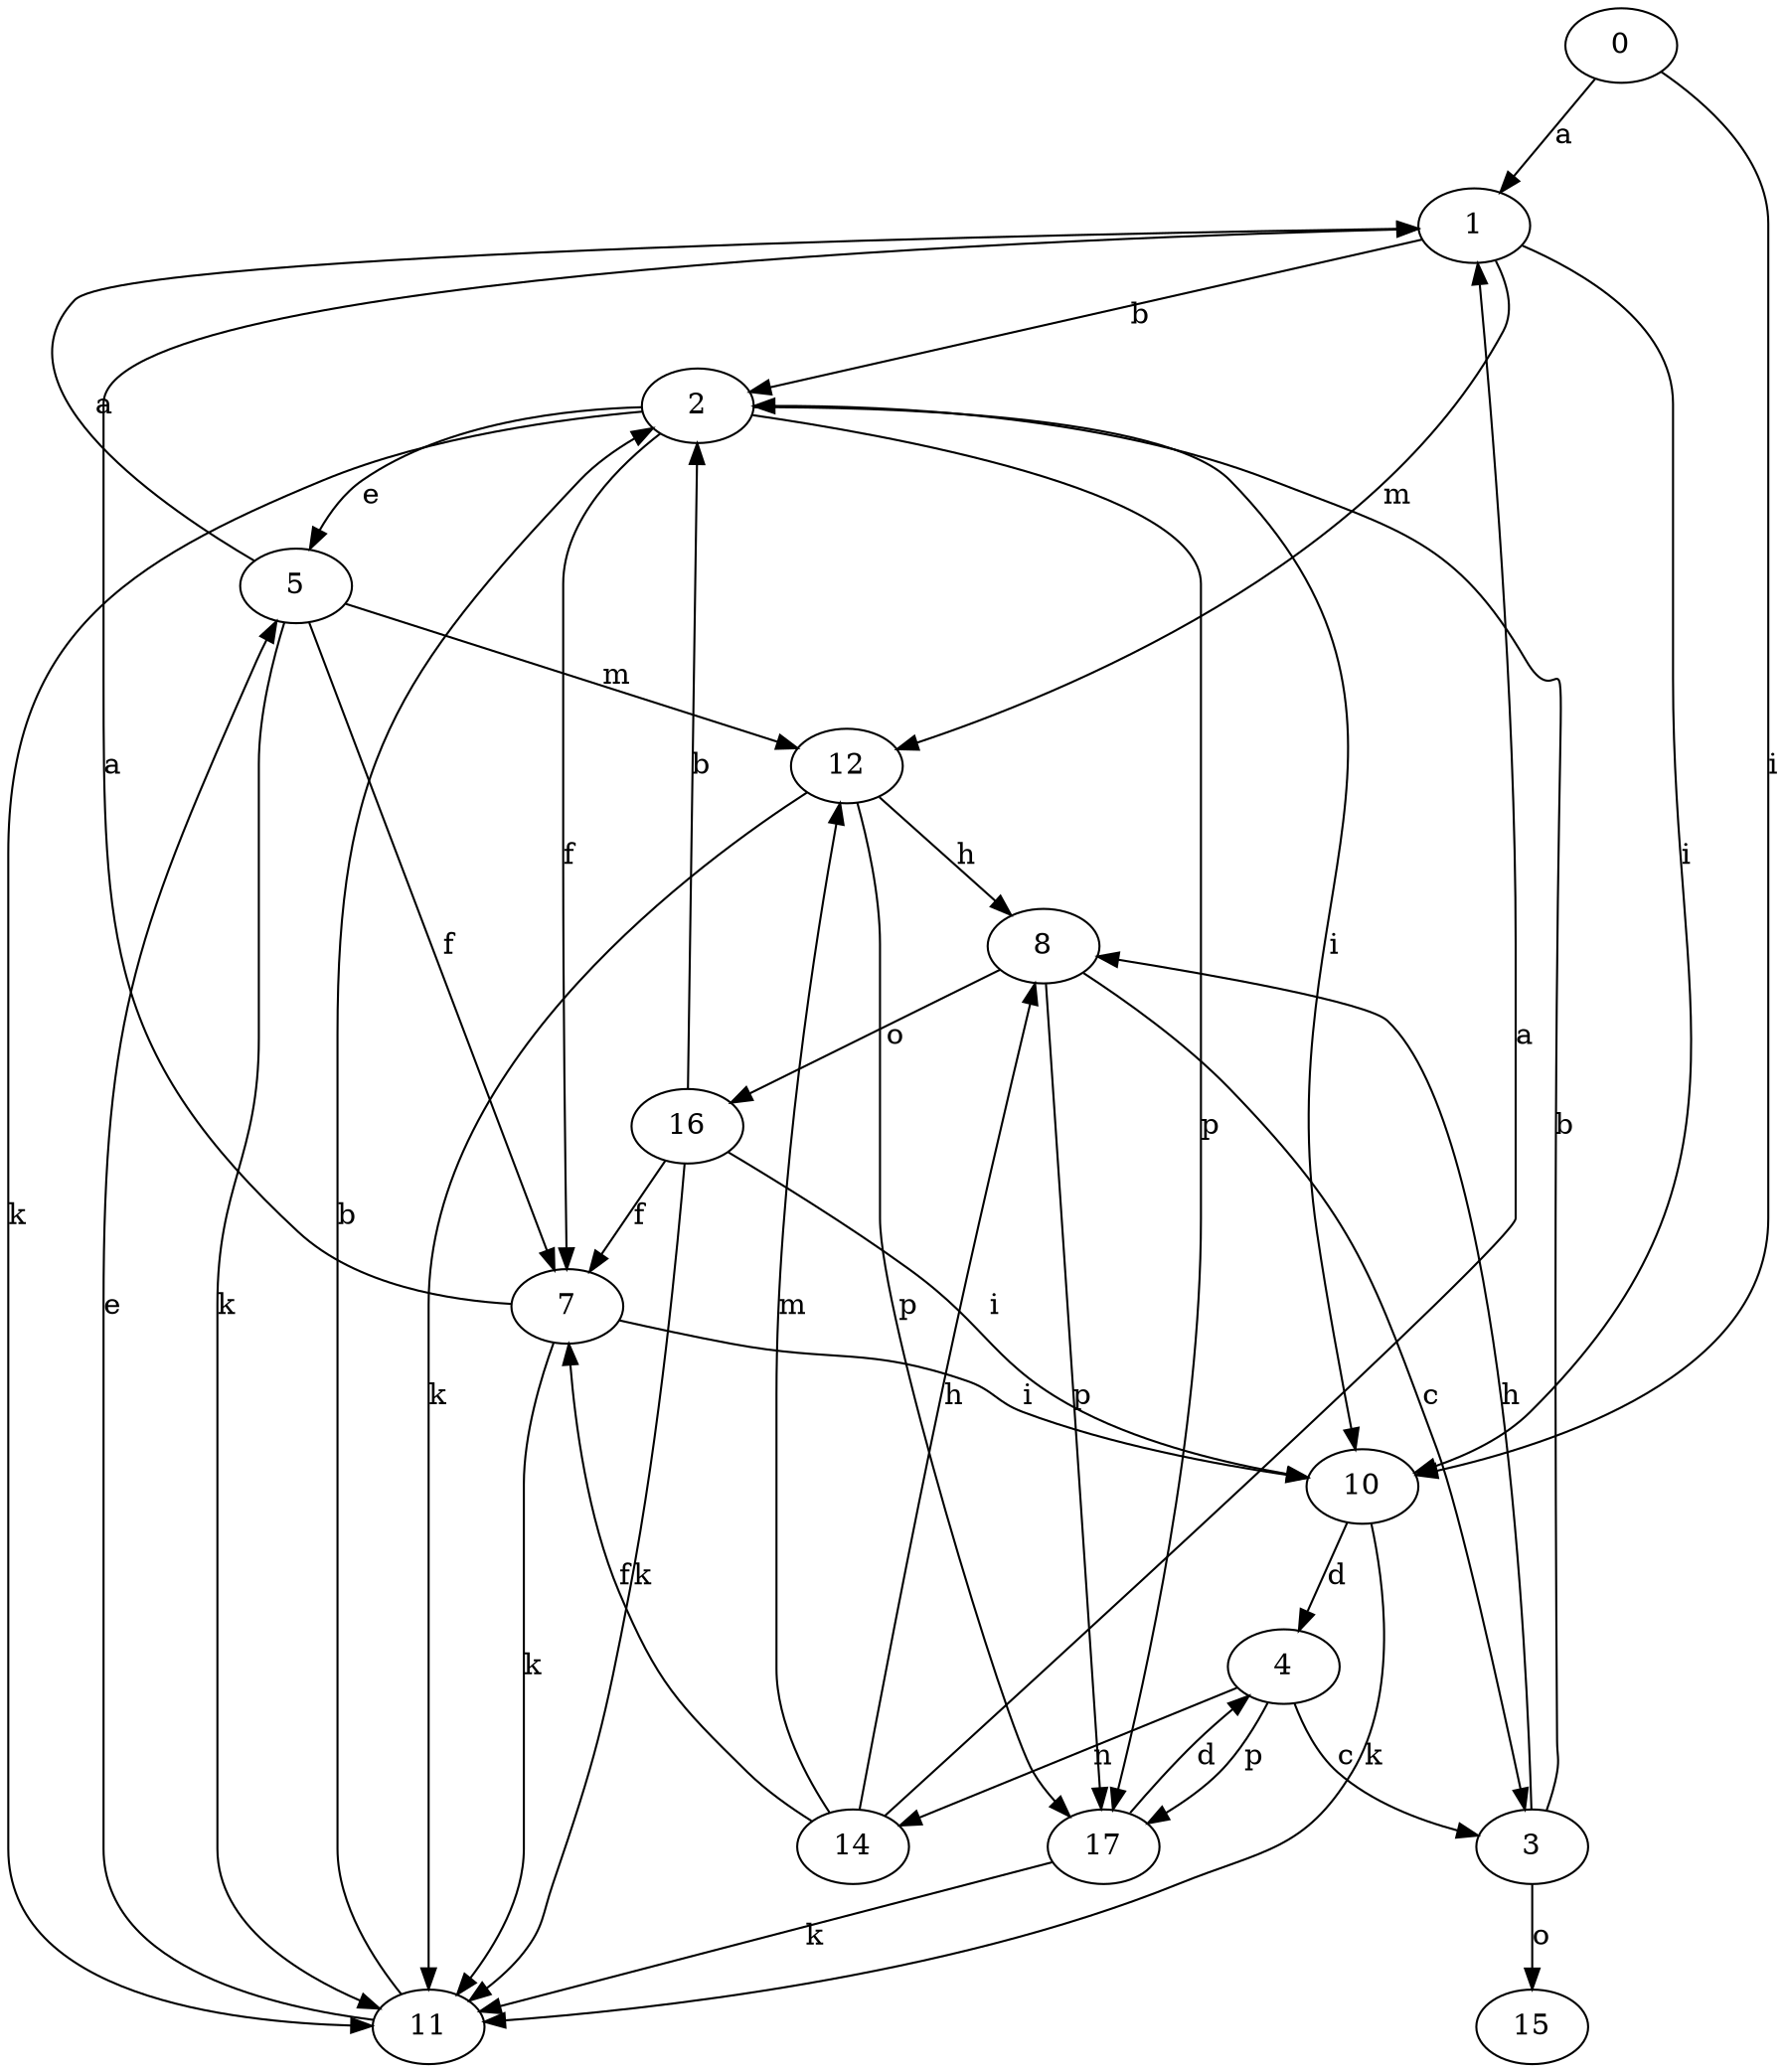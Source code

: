 strict digraph  {
0;
1;
2;
3;
4;
5;
7;
8;
10;
11;
12;
14;
15;
16;
17;
0 -> 1  [label=a];
0 -> 10  [label=i];
1 -> 2  [label=b];
1 -> 10  [label=i];
1 -> 12  [label=m];
2 -> 5  [label=e];
2 -> 7  [label=f];
2 -> 10  [label=i];
2 -> 11  [label=k];
2 -> 17  [label=p];
3 -> 2  [label=b];
3 -> 8  [label=h];
3 -> 15  [label=o];
4 -> 3  [label=c];
4 -> 14  [label=n];
4 -> 17  [label=p];
5 -> 1  [label=a];
5 -> 7  [label=f];
5 -> 11  [label=k];
5 -> 12  [label=m];
7 -> 1  [label=a];
7 -> 10  [label=i];
7 -> 11  [label=k];
8 -> 3  [label=c];
8 -> 16  [label=o];
8 -> 17  [label=p];
10 -> 4  [label=d];
10 -> 11  [label=k];
11 -> 2  [label=b];
11 -> 5  [label=e];
12 -> 8  [label=h];
12 -> 11  [label=k];
12 -> 17  [label=p];
14 -> 1  [label=a];
14 -> 7  [label=f];
14 -> 8  [label=h];
14 -> 12  [label=m];
16 -> 2  [label=b];
16 -> 7  [label=f];
16 -> 10  [label=i];
16 -> 11  [label=k];
17 -> 4  [label=d];
17 -> 11  [label=k];
}
